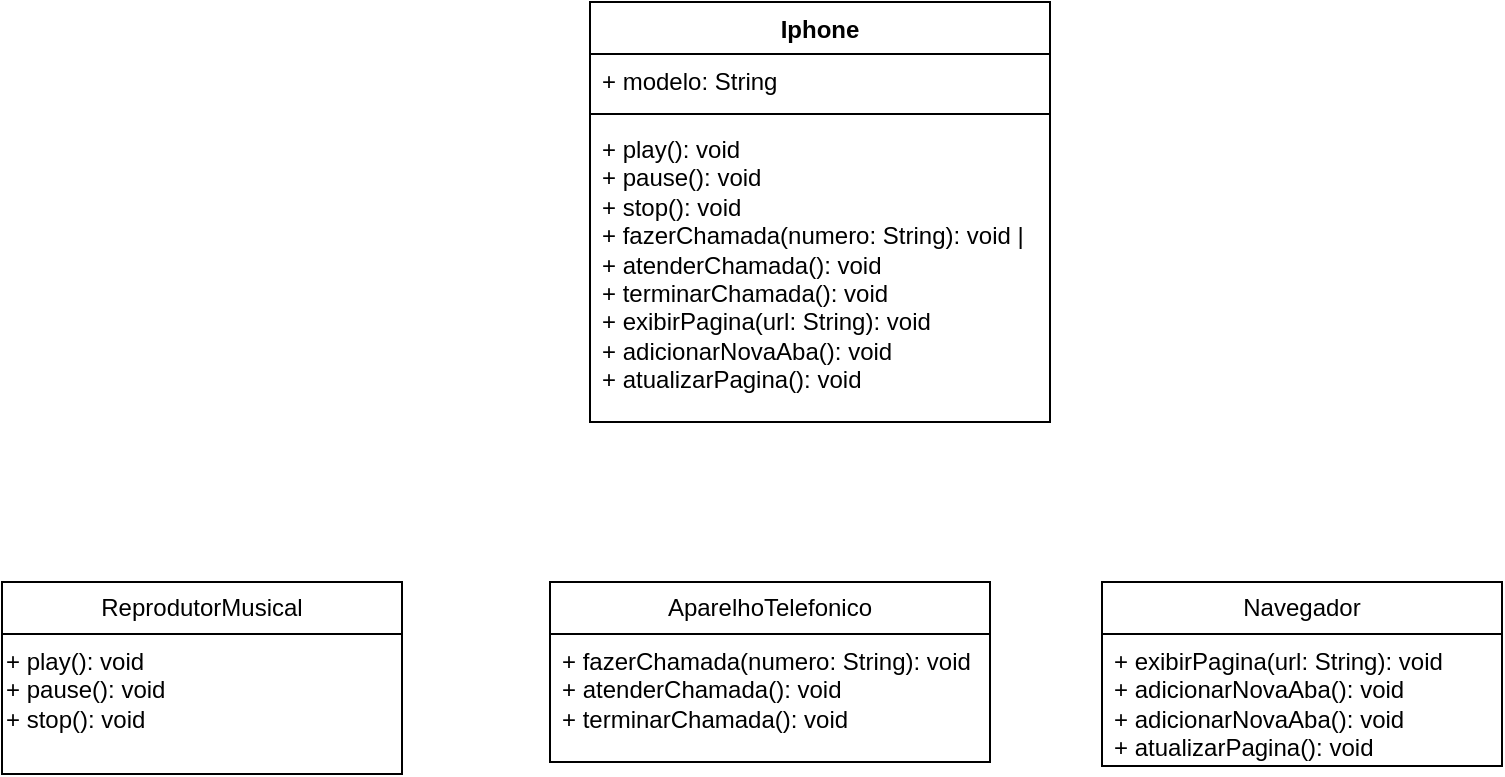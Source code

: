 <mxfile version="24.6.4" type="github">
  <diagram name="Page-1" id="b5b7bab2-c9e2-2cf4-8b2a-24fd1a2a6d21">
    <mxGraphModel dx="994" dy="573" grid="1" gridSize="10" guides="1" tooltips="1" connect="1" arrows="1" fold="1" page="1" pageScale="1" pageWidth="827" pageHeight="1169" background="none" math="0" shadow="0">
      <root>
        <mxCell id="0" />
        <mxCell id="1" parent="0" />
        <mxCell id="A_SkZZXPMSEsum9uNGTO-5" value="&lt;font style=&quot;vertical-align: inherit;&quot;&gt;&lt;font style=&quot;vertical-align: inherit;&quot;&gt;Navegador&lt;/font&gt;&lt;/font&gt;" style="swimlane;fontStyle=0;childLayout=stackLayout;horizontal=1;startSize=26;fillColor=none;horizontalStack=0;resizeParent=1;resizeParentMax=0;resizeLast=0;collapsible=1;marginBottom=0;whiteSpace=wrap;html=1;" vertex="1" parent="1">
          <mxGeometry x="590" y="360" width="200" height="92" as="geometry" />
        </mxCell>
        <mxCell id="A_SkZZXPMSEsum9uNGTO-6" value="&lt;font style=&quot;vertical-align: inherit;&quot;&gt;&lt;font style=&quot;vertical-align: inherit;&quot;&gt;+ exibirPagina(url: String): void&lt;/font&gt;&lt;/font&gt;&lt;div&gt;+ adicionarNovaAba(): void&lt;/div&gt;&lt;div&gt;+ adicionarNovaAba(): void&lt;div&gt;+ atualizarPagina(): void&lt;br&gt;&lt;/div&gt;&lt;/div&gt;" style="text;strokeColor=none;fillColor=none;align=left;verticalAlign=top;spacingLeft=4;spacingRight=4;overflow=hidden;rotatable=0;points=[[0,0.5],[1,0.5]];portConstraint=eastwest;whiteSpace=wrap;html=1;" vertex="1" parent="A_SkZZXPMSEsum9uNGTO-5">
          <mxGeometry y="26" width="200" height="66" as="geometry" />
        </mxCell>
        <mxCell id="A_SkZZXPMSEsum9uNGTO-13" value="&lt;font style=&quot;vertical-align: inherit;&quot;&gt;&lt;font style=&quot;vertical-align: inherit;&quot;&gt;Iphone&lt;/font&gt;&lt;/font&gt;" style="swimlane;fontStyle=1;align=center;verticalAlign=top;childLayout=stackLayout;horizontal=1;startSize=26;horizontalStack=0;resizeParent=1;resizeParentMax=0;resizeLast=0;collapsible=1;marginBottom=0;whiteSpace=wrap;html=1;" vertex="1" parent="1">
          <mxGeometry x="334" y="70" width="230" height="210" as="geometry" />
        </mxCell>
        <mxCell id="A_SkZZXPMSEsum9uNGTO-14" value="&lt;font style=&quot;vertical-align: inherit;&quot;&gt;&lt;font style=&quot;vertical-align: inherit;&quot;&gt;&lt;font style=&quot;vertical-align: inherit;&quot;&gt;&lt;font style=&quot;vertical-align: inherit;&quot;&gt;&lt;font style=&quot;vertical-align: inherit;&quot;&gt;&lt;font style=&quot;vertical-align: inherit;&quot;&gt;&lt;font style=&quot;vertical-align: inherit;&quot;&gt;&lt;font style=&quot;vertical-align: inherit;&quot;&gt;&lt;font style=&quot;vertical-align: inherit;&quot;&gt;&lt;font style=&quot;vertical-align: inherit;&quot;&gt;+ modelo: String&lt;/font&gt;&lt;/font&gt;&lt;/font&gt;&lt;/font&gt;&lt;/font&gt;&lt;/font&gt;&lt;/font&gt;&lt;/font&gt;&lt;/font&gt;&lt;/font&gt;" style="text;strokeColor=none;fillColor=none;align=left;verticalAlign=top;spacingLeft=4;spacingRight=4;overflow=hidden;rotatable=0;points=[[0,0.5],[1,0.5]];portConstraint=eastwest;whiteSpace=wrap;html=1;" vertex="1" parent="A_SkZZXPMSEsum9uNGTO-13">
          <mxGeometry y="26" width="230" height="26" as="geometry" />
        </mxCell>
        <mxCell id="A_SkZZXPMSEsum9uNGTO-15" value="" style="line;strokeWidth=1;fillColor=none;align=left;verticalAlign=middle;spacingTop=-1;spacingLeft=3;spacingRight=3;rotatable=0;labelPosition=right;points=[];portConstraint=eastwest;strokeColor=inherit;" vertex="1" parent="A_SkZZXPMSEsum9uNGTO-13">
          <mxGeometry y="52" width="230" height="8" as="geometry" />
        </mxCell>
        <mxCell id="A_SkZZXPMSEsum9uNGTO-16" value="&lt;div&gt;+ play(): void&amp;nbsp;&lt;br&gt;+ pause(): void&amp;nbsp;&lt;br&gt;+ stop(): void&amp;nbsp;&lt;br&gt;+ fazerChamada(numero: String): void |&lt;br&gt;+ atenderChamada(): void&amp;nbsp;&lt;br&gt;+ terminarChamada(): void&amp;nbsp;&lt;/div&gt;&lt;div&gt;+ exibirPagina(url: String): void&amp;nbsp;&lt;br&gt;+ adicionarNovaAba(): void&amp;nbsp;&lt;/div&gt;&lt;div&gt;+ atualizarPagina(): void&amp;nbsp;&lt;br&gt;&lt;/div&gt;" style="text;strokeColor=none;fillColor=none;align=left;verticalAlign=top;spacingLeft=4;spacingRight=4;overflow=hidden;rotatable=0;points=[[0,0.5],[1,0.5]];portConstraint=eastwest;whiteSpace=wrap;html=1;" vertex="1" parent="A_SkZZXPMSEsum9uNGTO-13">
          <mxGeometry y="60" width="230" height="150" as="geometry" />
        </mxCell>
        <mxCell id="A_SkZZXPMSEsum9uNGTO-20" value="&lt;font style=&quot;vertical-align: inherit;&quot;&gt;&lt;font style=&quot;vertical-align: inherit;&quot;&gt;AparelhoTelefonico&lt;/font&gt;&lt;/font&gt;" style="swimlane;fontStyle=0;childLayout=stackLayout;horizontal=1;startSize=26;fillColor=none;horizontalStack=0;resizeParent=1;resizeParentMax=0;resizeLast=0;collapsible=1;marginBottom=0;whiteSpace=wrap;html=1;" vertex="1" parent="1">
          <mxGeometry x="314" y="360" width="220" height="90" as="geometry" />
        </mxCell>
        <mxCell id="A_SkZZXPMSEsum9uNGTO-21" value="&lt;font style=&quot;vertical-align: inherit;&quot;&gt;&lt;font style=&quot;vertical-align: inherit;&quot;&gt;+ fazerChamada(numero: String): void&amp;nbsp;&lt;/font&gt;&lt;/font&gt;&lt;div&gt;&lt;font style=&quot;vertical-align: inherit;&quot;&gt;&lt;font style=&quot;vertical-align: inherit;&quot;&gt;+ atenderChamada(): void&amp;nbsp;&lt;br&gt;+ terminarChamada(): void&amp;nbsp;&lt;/font&gt;&lt;/font&gt;&lt;/div&gt;" style="text;strokeColor=none;fillColor=none;align=left;verticalAlign=top;spacingLeft=4;spacingRight=4;overflow=hidden;rotatable=0;points=[[0,0.5],[1,0.5]];portConstraint=eastwest;whiteSpace=wrap;html=1;" vertex="1" parent="A_SkZZXPMSEsum9uNGTO-20">
          <mxGeometry y="26" width="220" height="64" as="geometry" />
        </mxCell>
        <mxCell id="A_SkZZXPMSEsum9uNGTO-24" value="&lt;font style=&quot;vertical-align: inherit;&quot;&gt;&lt;font style=&quot;vertical-align: inherit;&quot;&gt;ReprodutorMusical&lt;/font&gt;&lt;/font&gt;" style="swimlane;fontStyle=0;childLayout=stackLayout;horizontal=1;startSize=26;fillColor=none;horizontalStack=0;resizeParent=1;resizeParentMax=0;resizeLast=0;collapsible=1;marginBottom=0;whiteSpace=wrap;html=1;" vertex="1" parent="1">
          <mxGeometry x="40" y="360" width="200" height="96" as="geometry" />
        </mxCell>
        <mxCell id="A_SkZZXPMSEsum9uNGTO-28" value="+ play(): void&amp;nbsp;&lt;br&gt;+ pause(): void&lt;div&gt;+ stop(): void&lt;/div&gt;" style="text;whiteSpace=wrap;html=1;" vertex="1" parent="A_SkZZXPMSEsum9uNGTO-24">
          <mxGeometry y="26" width="200" height="70" as="geometry" />
        </mxCell>
      </root>
    </mxGraphModel>
  </diagram>
</mxfile>
